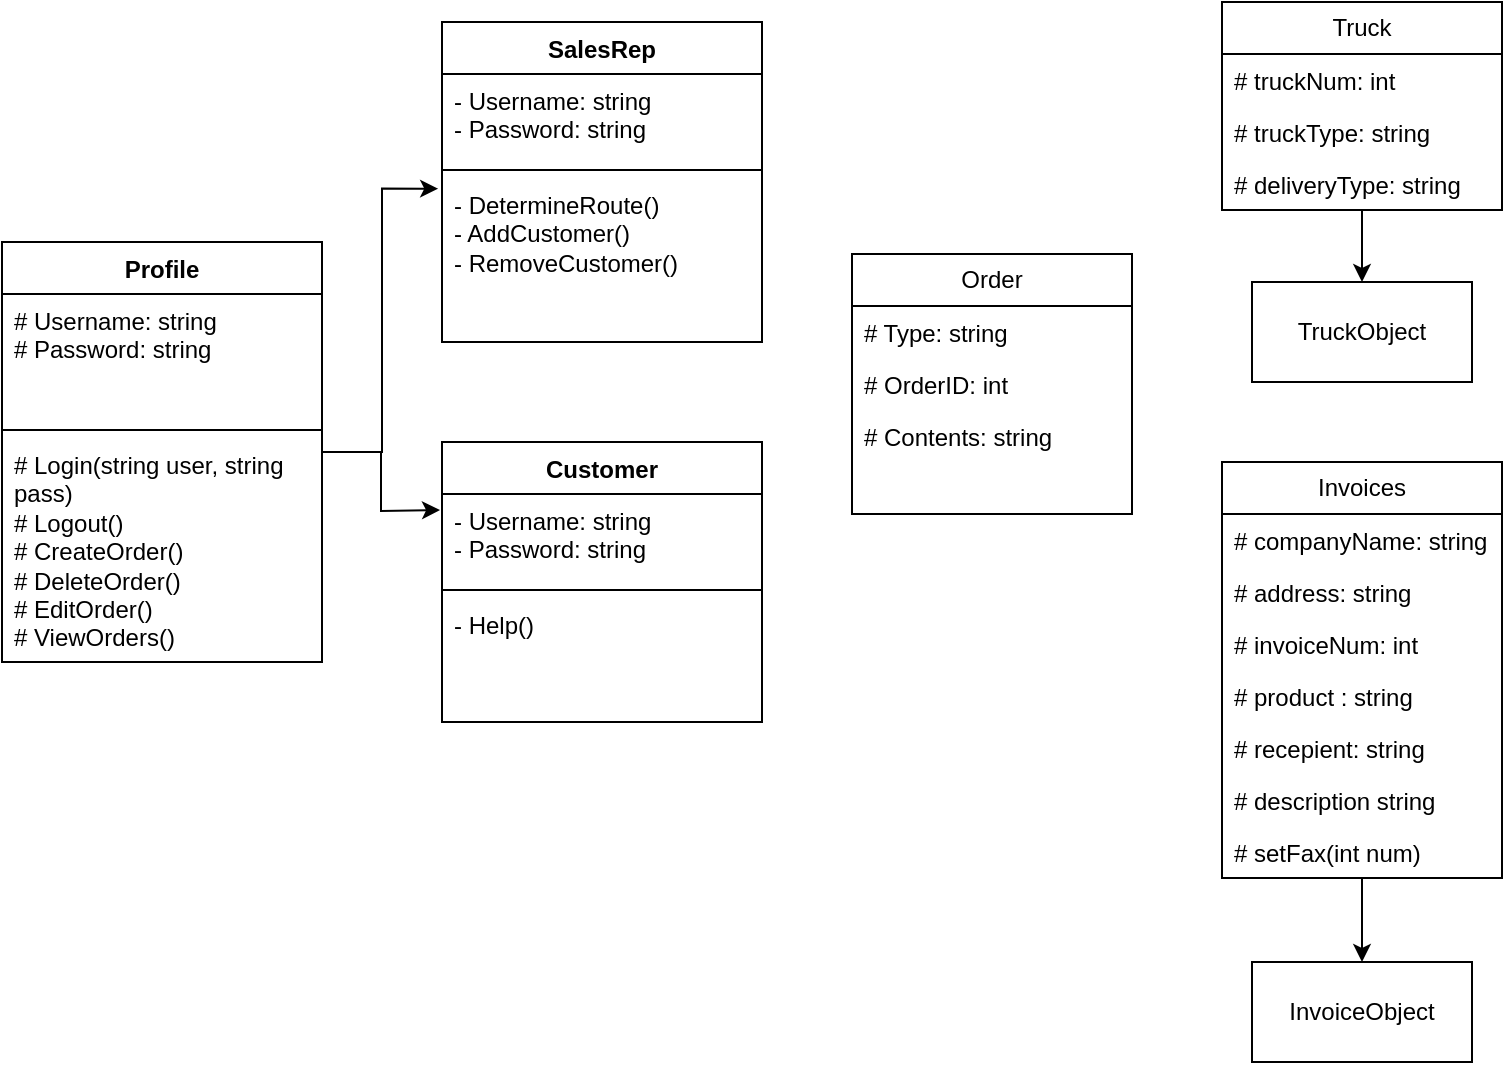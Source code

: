<mxfile version="24.6.5" type="github">
  <diagram id="C5RBs43oDa-KdzZeNtuy" name="Page-1">
    <mxGraphModel dx="872" dy="473" grid="1" gridSize="10" guides="1" tooltips="1" connect="1" arrows="1" fold="1" page="1" pageScale="1" pageWidth="827" pageHeight="1169" math="0" shadow="0">
      <root>
        <mxCell id="WIyWlLk6GJQsqaUBKTNV-0" />
        <mxCell id="WIyWlLk6GJQsqaUBKTNV-1" parent="WIyWlLk6GJQsqaUBKTNV-0" />
        <mxCell id="9ZwrIFFubaKcMd5T0jD3-0" value="Profile" style="swimlane;fontStyle=1;align=center;verticalAlign=top;childLayout=stackLayout;horizontal=1;startSize=26;horizontalStack=0;resizeParent=1;resizeParentMax=0;resizeLast=0;collapsible=1;marginBottom=0;whiteSpace=wrap;html=1;" vertex="1" parent="WIyWlLk6GJQsqaUBKTNV-1">
          <mxGeometry y="160" width="160" height="210" as="geometry" />
        </mxCell>
        <mxCell id="9ZwrIFFubaKcMd5T0jD3-1" value="# Username: string&lt;div&gt;# Password: string&lt;/div&gt;" style="text;strokeColor=none;fillColor=none;align=left;verticalAlign=top;spacingLeft=4;spacingRight=4;overflow=hidden;rotatable=0;points=[[0,0.5],[1,0.5]];portConstraint=eastwest;whiteSpace=wrap;html=1;" vertex="1" parent="9ZwrIFFubaKcMd5T0jD3-0">
          <mxGeometry y="26" width="160" height="64" as="geometry" />
        </mxCell>
        <mxCell id="9ZwrIFFubaKcMd5T0jD3-2" value="" style="line;strokeWidth=1;fillColor=none;align=left;verticalAlign=middle;spacingTop=-1;spacingLeft=3;spacingRight=3;rotatable=0;labelPosition=right;points=[];portConstraint=eastwest;strokeColor=inherit;" vertex="1" parent="9ZwrIFFubaKcMd5T0jD3-0">
          <mxGeometry y="90" width="160" height="8" as="geometry" />
        </mxCell>
        <mxCell id="9ZwrIFFubaKcMd5T0jD3-3" value="# Login(string user, string pass)&lt;div&gt;# Logout()&lt;/div&gt;&lt;div&gt;# CreateOrder()&lt;/div&gt;&lt;div&gt;# DeleteOrder()&lt;/div&gt;&lt;div&gt;# EditOrder()&lt;/div&gt;&lt;div&gt;# ViewOrders()&lt;/div&gt;" style="text;strokeColor=none;fillColor=none;align=left;verticalAlign=top;spacingLeft=4;spacingRight=4;overflow=hidden;rotatable=0;points=[[0,0.5],[1,0.5]];portConstraint=eastwest;whiteSpace=wrap;html=1;" vertex="1" parent="9ZwrIFFubaKcMd5T0jD3-0">
          <mxGeometry y="98" width="160" height="112" as="geometry" />
        </mxCell>
        <mxCell id="9ZwrIFFubaKcMd5T0jD3-4" value="SalesRep" style="swimlane;fontStyle=1;align=center;verticalAlign=top;childLayout=stackLayout;horizontal=1;startSize=26;horizontalStack=0;resizeParent=1;resizeParentMax=0;resizeLast=0;collapsible=1;marginBottom=0;whiteSpace=wrap;html=1;" vertex="1" parent="WIyWlLk6GJQsqaUBKTNV-1">
          <mxGeometry x="220" y="50" width="160" height="160" as="geometry" />
        </mxCell>
        <mxCell id="9ZwrIFFubaKcMd5T0jD3-5" value="- Username: string&lt;div&gt;- Password: string&lt;/div&gt;&lt;div&gt;&lt;br&gt;&lt;/div&gt;" style="text;strokeColor=none;fillColor=none;align=left;verticalAlign=top;spacingLeft=4;spacingRight=4;overflow=hidden;rotatable=0;points=[[0,0.5],[1,0.5]];portConstraint=eastwest;whiteSpace=wrap;html=1;" vertex="1" parent="9ZwrIFFubaKcMd5T0jD3-4">
          <mxGeometry y="26" width="160" height="44" as="geometry" />
        </mxCell>
        <mxCell id="9ZwrIFFubaKcMd5T0jD3-6" value="" style="line;strokeWidth=1;fillColor=none;align=left;verticalAlign=middle;spacingTop=-1;spacingLeft=3;spacingRight=3;rotatable=0;labelPosition=right;points=[];portConstraint=eastwest;strokeColor=inherit;" vertex="1" parent="9ZwrIFFubaKcMd5T0jD3-4">
          <mxGeometry y="70" width="160" height="8" as="geometry" />
        </mxCell>
        <mxCell id="9ZwrIFFubaKcMd5T0jD3-7" value="&lt;div&gt;- DetermineRoute()&lt;/div&gt;&lt;div&gt;- AddCustomer()&lt;/div&gt;&lt;div&gt;- RemoveCustomer()&lt;/div&gt;" style="text;strokeColor=none;fillColor=none;align=left;verticalAlign=top;spacingLeft=4;spacingRight=4;overflow=hidden;rotatable=0;points=[[0,0.5],[1,0.5]];portConstraint=eastwest;whiteSpace=wrap;html=1;" vertex="1" parent="9ZwrIFFubaKcMd5T0jD3-4">
          <mxGeometry y="78" width="160" height="82" as="geometry" />
        </mxCell>
        <mxCell id="9ZwrIFFubaKcMd5T0jD3-8" style="edgeStyle=orthogonalEdgeStyle;rounded=0;orthogonalLoop=1;jettySize=auto;html=1;entryX=0.5;entryY=0;entryDx=0;entryDy=0;" edge="1" parent="WIyWlLk6GJQsqaUBKTNV-1" source="9ZwrIFFubaKcMd5T0jD3-9" target="9ZwrIFFubaKcMd5T0jD3-28">
          <mxGeometry relative="1" as="geometry" />
        </mxCell>
        <mxCell id="9ZwrIFFubaKcMd5T0jD3-9" value="Truck" style="swimlane;fontStyle=0;childLayout=stackLayout;horizontal=1;startSize=26;fillColor=none;horizontalStack=0;resizeParent=1;resizeParentMax=0;resizeLast=0;collapsible=1;marginBottom=0;whiteSpace=wrap;html=1;" vertex="1" parent="WIyWlLk6GJQsqaUBKTNV-1">
          <mxGeometry x="610" y="40" width="140" height="104" as="geometry" />
        </mxCell>
        <mxCell id="9ZwrIFFubaKcMd5T0jD3-10" value="# truckNum: int" style="text;strokeColor=none;fillColor=none;align=left;verticalAlign=top;spacingLeft=4;spacingRight=4;overflow=hidden;rotatable=0;points=[[0,0.5],[1,0.5]];portConstraint=eastwest;whiteSpace=wrap;html=1;" vertex="1" parent="9ZwrIFFubaKcMd5T0jD3-9">
          <mxGeometry y="26" width="140" height="26" as="geometry" />
        </mxCell>
        <mxCell id="9ZwrIFFubaKcMd5T0jD3-11" value="# truckType: string" style="text;strokeColor=none;fillColor=none;align=left;verticalAlign=top;spacingLeft=4;spacingRight=4;overflow=hidden;rotatable=0;points=[[0,0.5],[1,0.5]];portConstraint=eastwest;whiteSpace=wrap;html=1;" vertex="1" parent="9ZwrIFFubaKcMd5T0jD3-9">
          <mxGeometry y="52" width="140" height="26" as="geometry" />
        </mxCell>
        <mxCell id="9ZwrIFFubaKcMd5T0jD3-12" value="# deliveryType: string" style="text;strokeColor=none;fillColor=none;align=left;verticalAlign=top;spacingLeft=4;spacingRight=4;overflow=hidden;rotatable=0;points=[[0,0.5],[1,0.5]];portConstraint=eastwest;whiteSpace=wrap;html=1;" vertex="1" parent="9ZwrIFFubaKcMd5T0jD3-9">
          <mxGeometry y="78" width="140" height="26" as="geometry" />
        </mxCell>
        <mxCell id="9ZwrIFFubaKcMd5T0jD3-13" style="edgeStyle=orthogonalEdgeStyle;rounded=0;orthogonalLoop=1;jettySize=auto;html=1;entryX=0.5;entryY=0;entryDx=0;entryDy=0;" edge="1" parent="WIyWlLk6GJQsqaUBKTNV-1" source="9ZwrIFFubaKcMd5T0jD3-14" target="9ZwrIFFubaKcMd5T0jD3-29">
          <mxGeometry relative="1" as="geometry" />
        </mxCell>
        <mxCell id="9ZwrIFFubaKcMd5T0jD3-14" value="Invoices" style="swimlane;fontStyle=0;childLayout=stackLayout;horizontal=1;startSize=26;fillColor=none;horizontalStack=0;resizeParent=1;resizeParentMax=0;resizeLast=0;collapsible=1;marginBottom=0;whiteSpace=wrap;html=1;" vertex="1" parent="WIyWlLk6GJQsqaUBKTNV-1">
          <mxGeometry x="610" y="270" width="140" height="208" as="geometry">
            <mxRectangle x="680" y="10" width="80" height="30" as="alternateBounds" />
          </mxGeometry>
        </mxCell>
        <mxCell id="9ZwrIFFubaKcMd5T0jD3-15" value="# companyName: string" style="text;strokeColor=none;fillColor=none;align=left;verticalAlign=top;spacingLeft=4;spacingRight=4;overflow=hidden;rotatable=0;points=[[0,0.5],[1,0.5]];portConstraint=eastwest;whiteSpace=wrap;html=1;" vertex="1" parent="9ZwrIFFubaKcMd5T0jD3-14">
          <mxGeometry y="26" width="140" height="26" as="geometry" />
        </mxCell>
        <mxCell id="9ZwrIFFubaKcMd5T0jD3-16" value="# address: string" style="text;strokeColor=none;fillColor=none;align=left;verticalAlign=top;spacingLeft=4;spacingRight=4;overflow=hidden;rotatable=0;points=[[0,0.5],[1,0.5]];portConstraint=eastwest;whiteSpace=wrap;html=1;" vertex="1" parent="9ZwrIFFubaKcMd5T0jD3-14">
          <mxGeometry y="52" width="140" height="26" as="geometry" />
        </mxCell>
        <mxCell id="9ZwrIFFubaKcMd5T0jD3-17" value="# invoiceNum: int" style="text;strokeColor=none;fillColor=none;align=left;verticalAlign=top;spacingLeft=4;spacingRight=4;overflow=hidden;rotatable=0;points=[[0,0.5],[1,0.5]];portConstraint=eastwest;whiteSpace=wrap;html=1;" vertex="1" parent="9ZwrIFFubaKcMd5T0jD3-14">
          <mxGeometry y="78" width="140" height="26" as="geometry" />
        </mxCell>
        <mxCell id="9ZwrIFFubaKcMd5T0jD3-18" value="# product : string" style="text;strokeColor=none;fillColor=none;align=left;verticalAlign=top;spacingLeft=4;spacingRight=4;overflow=hidden;rotatable=0;points=[[0,0.5],[1,0.5]];portConstraint=eastwest;whiteSpace=wrap;html=1;" vertex="1" parent="9ZwrIFFubaKcMd5T0jD3-14">
          <mxGeometry y="104" width="140" height="26" as="geometry" />
        </mxCell>
        <mxCell id="9ZwrIFFubaKcMd5T0jD3-19" value="# recepient: string" style="text;strokeColor=none;fillColor=none;align=left;verticalAlign=top;spacingLeft=4;spacingRight=4;overflow=hidden;rotatable=0;points=[[0,0.5],[1,0.5]];portConstraint=eastwest;whiteSpace=wrap;html=1;" vertex="1" parent="9ZwrIFFubaKcMd5T0jD3-14">
          <mxGeometry y="130" width="140" height="26" as="geometry" />
        </mxCell>
        <mxCell id="9ZwrIFFubaKcMd5T0jD3-20" value="# description string" style="text;strokeColor=none;fillColor=none;align=left;verticalAlign=top;spacingLeft=4;spacingRight=4;overflow=hidden;rotatable=0;points=[[0,0.5],[1,0.5]];portConstraint=eastwest;whiteSpace=wrap;html=1;" vertex="1" parent="9ZwrIFFubaKcMd5T0jD3-14">
          <mxGeometry y="156" width="140" height="26" as="geometry" />
        </mxCell>
        <mxCell id="9ZwrIFFubaKcMd5T0jD3-21" value="# setFax(int num)" style="text;strokeColor=none;fillColor=none;align=left;verticalAlign=top;spacingLeft=4;spacingRight=4;overflow=hidden;rotatable=0;points=[[0,0.5],[1,0.5]];portConstraint=eastwest;whiteSpace=wrap;html=1;" vertex="1" parent="9ZwrIFFubaKcMd5T0jD3-14">
          <mxGeometry y="182" width="140" height="26" as="geometry" />
        </mxCell>
        <mxCell id="9ZwrIFFubaKcMd5T0jD3-22" style="edgeStyle=orthogonalEdgeStyle;rounded=0;orthogonalLoop=1;jettySize=auto;html=1;entryX=-0.012;entryY=0.065;entryDx=0;entryDy=0;entryPerimeter=0;" edge="1" parent="WIyWlLk6GJQsqaUBKTNV-1" source="9ZwrIFFubaKcMd5T0jD3-0" target="9ZwrIFFubaKcMd5T0jD3-7">
          <mxGeometry relative="1" as="geometry" />
        </mxCell>
        <mxCell id="9ZwrIFFubaKcMd5T0jD3-23" style="edgeStyle=orthogonalEdgeStyle;rounded=0;orthogonalLoop=1;jettySize=auto;html=1;entryX=-0.007;entryY=0.182;entryDx=0;entryDy=0;entryPerimeter=0;" edge="1" parent="WIyWlLk6GJQsqaUBKTNV-1" source="9ZwrIFFubaKcMd5T0jD3-0">
          <mxGeometry relative="1" as="geometry">
            <mxPoint x="219.02" y="294.008" as="targetPoint" />
          </mxGeometry>
        </mxCell>
        <mxCell id="9ZwrIFFubaKcMd5T0jD3-24" value="Customer" style="swimlane;fontStyle=1;align=center;verticalAlign=top;childLayout=stackLayout;horizontal=1;startSize=26;horizontalStack=0;resizeParent=1;resizeParentMax=0;resizeLast=0;collapsible=1;marginBottom=0;whiteSpace=wrap;html=1;" vertex="1" parent="WIyWlLk6GJQsqaUBKTNV-1">
          <mxGeometry x="220" y="260" width="160" height="140" as="geometry" />
        </mxCell>
        <mxCell id="9ZwrIFFubaKcMd5T0jD3-25" value="- Username: string&lt;div&gt;- Password: string&lt;/div&gt;" style="text;strokeColor=none;fillColor=none;align=left;verticalAlign=top;spacingLeft=4;spacingRight=4;overflow=hidden;rotatable=0;points=[[0,0.5],[1,0.5]];portConstraint=eastwest;whiteSpace=wrap;html=1;" vertex="1" parent="9ZwrIFFubaKcMd5T0jD3-24">
          <mxGeometry y="26" width="160" height="44" as="geometry" />
        </mxCell>
        <mxCell id="9ZwrIFFubaKcMd5T0jD3-26" value="" style="line;strokeWidth=1;fillColor=none;align=left;verticalAlign=middle;spacingTop=-1;spacingLeft=3;spacingRight=3;rotatable=0;labelPosition=right;points=[];portConstraint=eastwest;strokeColor=inherit;" vertex="1" parent="9ZwrIFFubaKcMd5T0jD3-24">
          <mxGeometry y="70" width="160" height="8" as="geometry" />
        </mxCell>
        <mxCell id="9ZwrIFFubaKcMd5T0jD3-27" value="- Help()&amp;nbsp;&amp;nbsp;&lt;div&gt;&lt;br&gt;&lt;/div&gt;" style="text;strokeColor=none;fillColor=none;align=left;verticalAlign=top;spacingLeft=4;spacingRight=4;overflow=hidden;rotatable=0;points=[[0,0.5],[1,0.5]];portConstraint=eastwest;whiteSpace=wrap;html=1;" vertex="1" parent="9ZwrIFFubaKcMd5T0jD3-24">
          <mxGeometry y="78" width="160" height="62" as="geometry" />
        </mxCell>
        <mxCell id="9ZwrIFFubaKcMd5T0jD3-28" value="TruckObject" style="html=1;whiteSpace=wrap;" vertex="1" parent="WIyWlLk6GJQsqaUBKTNV-1">
          <mxGeometry x="625" y="180" width="110" height="50" as="geometry" />
        </mxCell>
        <mxCell id="9ZwrIFFubaKcMd5T0jD3-29" value="InvoiceObject" style="html=1;whiteSpace=wrap;" vertex="1" parent="WIyWlLk6GJQsqaUBKTNV-1">
          <mxGeometry x="625" y="520" width="110" height="50" as="geometry" />
        </mxCell>
        <mxCell id="9ZwrIFFubaKcMd5T0jD3-30" value="Order" style="swimlane;fontStyle=0;childLayout=stackLayout;horizontal=1;startSize=26;fillColor=none;horizontalStack=0;resizeParent=1;resizeParentMax=0;resizeLast=0;collapsible=1;marginBottom=0;whiteSpace=wrap;html=1;" vertex="1" parent="WIyWlLk6GJQsqaUBKTNV-1">
          <mxGeometry x="425" y="166" width="140" height="130" as="geometry" />
        </mxCell>
        <mxCell id="9ZwrIFFubaKcMd5T0jD3-31" value="# Type: string" style="text;strokeColor=none;fillColor=none;align=left;verticalAlign=top;spacingLeft=4;spacingRight=4;overflow=hidden;rotatable=0;points=[[0,0.5],[1,0.5]];portConstraint=eastwest;whiteSpace=wrap;html=1;" vertex="1" parent="9ZwrIFFubaKcMd5T0jD3-30">
          <mxGeometry y="26" width="140" height="26" as="geometry" />
        </mxCell>
        <mxCell id="9ZwrIFFubaKcMd5T0jD3-32" value="# OrderID: int" style="text;strokeColor=none;fillColor=none;align=left;verticalAlign=top;spacingLeft=4;spacingRight=4;overflow=hidden;rotatable=0;points=[[0,0.5],[1,0.5]];portConstraint=eastwest;whiteSpace=wrap;html=1;" vertex="1" parent="9ZwrIFFubaKcMd5T0jD3-30">
          <mxGeometry y="52" width="140" height="26" as="geometry" />
        </mxCell>
        <mxCell id="9ZwrIFFubaKcMd5T0jD3-33" value="# Contents: string" style="text;strokeColor=none;fillColor=none;align=left;verticalAlign=top;spacingLeft=4;spacingRight=4;overflow=hidden;rotatable=0;points=[[0,0.5],[1,0.5]];portConstraint=eastwest;whiteSpace=wrap;html=1;" vertex="1" parent="9ZwrIFFubaKcMd5T0jD3-30">
          <mxGeometry y="78" width="140" height="26" as="geometry" />
        </mxCell>
        <mxCell id="9ZwrIFFubaKcMd5T0jD3-34" style="text;strokeColor=none;fillColor=none;align=left;verticalAlign=top;spacingLeft=4;spacingRight=4;overflow=hidden;rotatable=0;points=[[0,0.5],[1,0.5]];portConstraint=eastwest;whiteSpace=wrap;html=1;" vertex="1" parent="9ZwrIFFubaKcMd5T0jD3-30">
          <mxGeometry y="104" width="140" height="26" as="geometry" />
        </mxCell>
      </root>
    </mxGraphModel>
  </diagram>
</mxfile>
